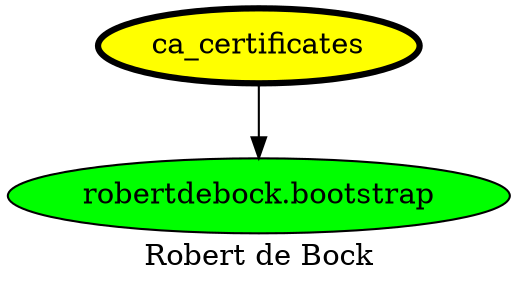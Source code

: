 digraph PhiloDilemma {
  label = "Robert de Bock" ;
  overlap=false
  {
    "ca_certificates" [fillcolor=yellow style=filled penwidth=3]
    "robertdebock.bootstrap" [fillcolor=green style=filled]
  }
  "ca_certificates" -> "robertdebock.bootstrap"
}
